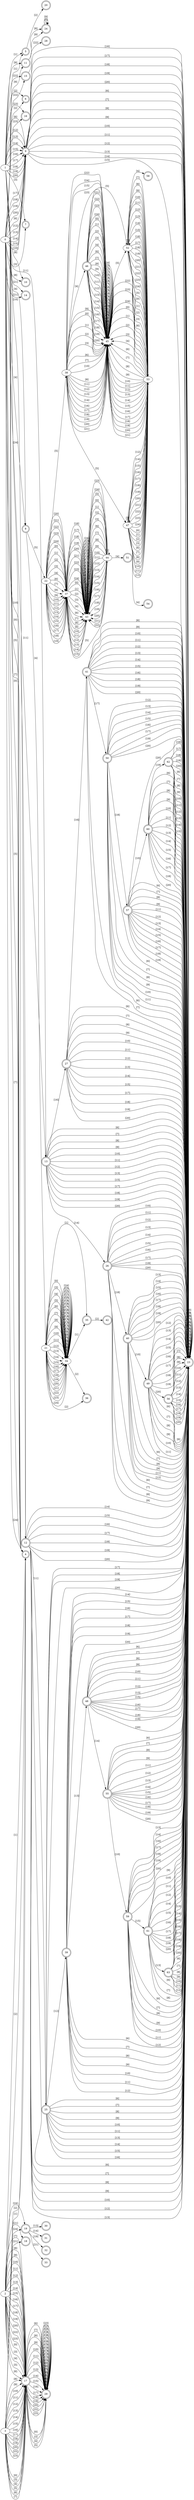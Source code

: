digraph DFA {
rankdir = LR
4 [shape = doublecircle]
5 [shape = doublecircle]
6 [shape = doublecircle]
7 [shape = doublecircle]
8 [shape = doublecircle]
9 [shape = doublecircle]
10 [shape = doublecircle]
11 [shape = doublecircle]
12 [shape = doublecircle]
13 [shape = doublecircle]
14 [shape = doublecircle]
15 [shape = doublecircle]
16 [shape = doublecircle]
17 [shape = doublecircle]
18 [shape = doublecircle]
19 [shape = doublecircle]
20 [shape = doublecircle]
23 [shape = doublecircle]
24 [shape = doublecircle]
25 [shape = doublecircle]
26 [shape = doublecircle]
27 [shape = doublecircle]
28 [shape = doublecircle]
29 [shape = doublecircle]
30 [shape = doublecircle]
31 [shape = doublecircle]
32 [shape = doublecircle]
33 [shape = doublecircle]
35 [shape = doublecircle]
36 [shape = doublecircle]
39 [shape = doublecircle]
40 [shape = doublecircle]
41 [shape = doublecircle]
42 [shape = doublecircle]
46 [shape = doublecircle]
48 [shape = doublecircle]
49 [shape = doublecircle]
50 [shape = doublecircle]
51 [shape = doublecircle]
54 [shape = doublecircle]
55 [shape = doublecircle]
56 [shape = doublecircle]
57 [shape = doublecircle]
58 [shape = doublecircle]
59 [shape = doublecircle]
60 [shape = doublecircle]
61 [shape = doublecircle]
62 [shape = doublecircle]
63 [shape = doublecircle]
0 -> 4 [label="[0]"]
0 -> 5 [label="[1]"]
0 -> 6 [label="[2]"]
0 -> 7 [label="[3]"]
0 -> 8 [label="[4]"]
0 -> 4 [label="[5]"]
0 -> 9 [label="[6]"]
0 -> 4 [label="[7]"]
0 -> 10 [label="[8]"]
0 -> 11 [label="[9]"]
0 -> 12 [label="[10]"]
0 -> 13 [label="[11]"]
0 -> 9 [label="[12]"]
0 -> 9 [label="[13]"]
0 -> 9 [label="[14]"]
0 -> 9 [label="[15]"]
0 -> 9 [label="[16]"]
0 -> 9 [label="[17]"]
0 -> 9 [label="[18]"]
0 -> 9 [label="[19]"]
0 -> 9 [label="[20]"]
0 -> 14 [label="[21]"]
0 -> 15 [label="[22]"]
0 -> 16 [label="[23]"]
0 -> 4 [label="[24]"]
1 -> 4 [label="[0]"]
1 -> 5 [label="[1]"]
1 -> 6 [label="[2]"]
1 -> 7 [label="[3]"]
1 -> 8 [label="[4]"]
1 -> 4 [label="[5]"]
1 -> 9 [label="[6]"]
1 -> 4 [label="[7]"]
1 -> 10 [label="[8]"]
1 -> 11 [label="[9]"]
1 -> 12 [label="[10]"]
1 -> 13 [label="[11]"]
1 -> 9 [label="[12]"]
1 -> 9 [label="[13]"]
1 -> 9 [label="[14]"]
1 -> 9 [label="[15]"]
1 -> 9 [label="[16]"]
1 -> 9 [label="[17]"]
1 -> 9 [label="[18]"]
1 -> 9 [label="[19]"]
1 -> 9 [label="[20]"]
1 -> 14 [label="[21]"]
1 -> 15 [label="[22]"]
1 -> 16 [label="[23]"]
1 -> 4 [label="[24]"]
2 -> 17 [label="[0]"]
2 -> 4 [label="[1]"]
2 -> 4 [label="[2]"]
2 -> 17 [label="[3]"]
2 -> 17 [label="[4]"]
2 -> 17 [label="[5]"]
2 -> 17 [label="[6]"]
2 -> 17 [label="[7]"]
2 -> 17 [label="[8]"]
2 -> 17 [label="[9]"]
2 -> 17 [label="[10]"]
2 -> 17 [label="[11]"]
2 -> 17 [label="[12]"]
2 -> 17 [label="[13]"]
2 -> 17 [label="[14]"]
2 -> 17 [label="[15]"]
2 -> 17 [label="[16]"]
2 -> 17 [label="[17]"]
2 -> 17 [label="[18]"]
2 -> 17 [label="[19]"]
2 -> 17 [label="[20]"]
2 -> 18 [label="[21]"]
2 -> 17 [label="[22]"]
2 -> 17 [label="[23]"]
2 -> 19 [label="[24]"]
3 -> 17 [label="[0]"]
3 -> 4 [label="[1]"]
3 -> 4 [label="[2]"]
3 -> 17 [label="[3]"]
3 -> 17 [label="[4]"]
3 -> 17 [label="[5]"]
3 -> 17 [label="[6]"]
3 -> 17 [label="[7]"]
3 -> 17 [label="[8]"]
3 -> 17 [label="[9]"]
3 -> 17 [label="[10]"]
3 -> 17 [label="[11]"]
3 -> 17 [label="[12]"]
3 -> 17 [label="[13]"]
3 -> 17 [label="[14]"]
3 -> 17 [label="[15]"]
3 -> 17 [label="[16]"]
3 -> 17 [label="[17]"]
3 -> 17 [label="[18]"]
3 -> 17 [label="[19]"]
3 -> 17 [label="[20]"]
3 -> 18 [label="[21]"]
3 -> 17 [label="[22]"]
3 -> 17 [label="[23]"]
3 -> 19 [label="[24]"]
5 -> 20 [label="[2]"]
8 -> 21 [label="[4]"]
8 -> 22 [label="[5]"]
9 -> 23 [label="[6]"]
9 -> 23 [label="[7]"]
9 -> 23 [label="[8]"]
9 -> 23 [label="[9]"]
9 -> 23 [label="[10]"]
9 -> 23 [label="[11]"]
9 -> 23 [label="[12]"]
9 -> 23 [label="[13]"]
9 -> 23 [label="[14]"]
9 -> 23 [label="[15]"]
9 -> 23 [label="[16]"]
9 -> 23 [label="[17]"]
9 -> 23 [label="[18]"]
9 -> 23 [label="[19]"]
9 -> 23 [label="[20]"]
11 -> 24 [label="[8]"]
11 -> 24 [label="[9]"]
12 -> 23 [label="[6]"]
12 -> 23 [label="[7]"]
12 -> 23 [label="[8]"]
12 -> 23 [label="[9]"]
12 -> 23 [label="[10]"]
12 -> 25 [label="[11]"]
12 -> 23 [label="[12]"]
12 -> 23 [label="[13]"]
12 -> 23 [label="[14]"]
12 -> 23 [label="[15]"]
12 -> 23 [label="[16]"]
12 -> 23 [label="[17]"]
12 -> 23 [label="[18]"]
12 -> 23 [label="[19]"]
12 -> 23 [label="[20]"]
13 -> 23 [label="[6]"]
13 -> 23 [label="[7]"]
13 -> 23 [label="[8]"]
13 -> 23 [label="[9]"]
13 -> 23 [label="[10]"]
13 -> 23 [label="[11]"]
13 -> 23 [label="[12]"]
13 -> 23 [label="[13]"]
13 -> 26 [label="[14]"]
13 -> 23 [label="[15]"]
13 -> 27 [label="[16]"]
13 -> 23 [label="[17]"]
13 -> 23 [label="[18]"]
13 -> 23 [label="[19]"]
13 -> 23 [label="[20]"]
15 -> 28 [label="[22]"]
17 -> 29 [label="[0]"]
17 -> 29 [label="[3]"]
17 -> 29 [label="[4]"]
17 -> 29 [label="[5]"]
17 -> 29 [label="[6]"]
17 -> 29 [label="[7]"]
17 -> 29 [label="[8]"]
17 -> 29 [label="[9]"]
17 -> 29 [label="[10]"]
17 -> 29 [label="[11]"]
17 -> 29 [label="[12]"]
17 -> 29 [label="[13]"]
17 -> 29 [label="[14]"]
17 -> 29 [label="[15]"]
17 -> 29 [label="[16]"]
17 -> 29 [label="[17]"]
17 -> 29 [label="[18]"]
17 -> 29 [label="[19]"]
17 -> 29 [label="[20]"]
17 -> 29 [label="[22]"]
17 -> 29 [label="[23]"]
19 -> 30 [label="[13]"]
19 -> 31 [label="[14]"]
19 -> 32 [label="[19]"]
19 -> 33 [label="[21]"]
21 -> 34 [label="[0]"]
21 -> 35 [label="[1]"]
21 -> 36 [label="[2]"]
21 -> 34 [label="[3]"]
21 -> 34 [label="[4]"]
21 -> 34 [label="[5]"]
21 -> 34 [label="[6]"]
21 -> 34 [label="[7]"]
21 -> 34 [label="[8]"]
21 -> 34 [label="[9]"]
21 -> 34 [label="[10]"]
21 -> 34 [label="[11]"]
21 -> 34 [label="[12]"]
21 -> 34 [label="[13]"]
21 -> 34 [label="[14]"]
21 -> 34 [label="[15]"]
21 -> 34 [label="[16]"]
21 -> 34 [label="[17]"]
21 -> 34 [label="[18]"]
21 -> 34 [label="[19]"]
21 -> 34 [label="[20]"]
21 -> 34 [label="[21]"]
21 -> 34 [label="[22]"]
21 -> 34 [label="[23]"]
21 -> 34 [label="[24]"]
22 -> 37 [label="[0]"]
22 -> 37 [label="[1]"]
22 -> 37 [label="[2]"]
22 -> 37 [label="[3]"]
22 -> 37 [label="[4]"]
22 -> 38 [label="[5]"]
22 -> 37 [label="[6]"]
22 -> 37 [label="[7]"]
22 -> 37 [label="[8]"]
22 -> 37 [label="[9]"]
22 -> 37 [label="[10]"]
22 -> 37 [label="[11]"]
22 -> 37 [label="[12]"]
22 -> 37 [label="[13]"]
22 -> 37 [label="[14]"]
22 -> 37 [label="[15]"]
22 -> 37 [label="[16]"]
22 -> 37 [label="[17]"]
22 -> 37 [label="[18]"]
22 -> 37 [label="[19]"]
22 -> 37 [label="[20]"]
22 -> 37 [label="[21]"]
22 -> 37 [label="[22]"]
22 -> 37 [label="[23]"]
22 -> 37 [label="[24]"]
23 -> 23 [label="[6]"]
23 -> 23 [label="[7]"]
23 -> 23 [label="[8]"]
23 -> 23 [label="[9]"]
23 -> 23 [label="[10]"]
23 -> 23 [label="[11]"]
23 -> 23 [label="[12]"]
23 -> 23 [label="[13]"]
23 -> 23 [label="[14]"]
23 -> 23 [label="[15]"]
23 -> 23 [label="[16]"]
23 -> 23 [label="[17]"]
23 -> 23 [label="[18]"]
23 -> 23 [label="[19]"]
23 -> 23 [label="[20]"]
24 -> 24 [label="[8]"]
24 -> 24 [label="[9]"]
25 -> 23 [label="[6]"]
25 -> 23 [label="[7]"]
25 -> 23 [label="[8]"]
25 -> 23 [label="[9]"]
25 -> 23 [label="[10]"]
25 -> 23 [label="[11]"]
25 -> 39 [label="[12]"]
25 -> 23 [label="[13]"]
25 -> 23 [label="[14]"]
25 -> 23 [label="[15]"]
25 -> 23 [label="[16]"]
25 -> 23 [label="[17]"]
25 -> 23 [label="[18]"]
25 -> 23 [label="[19]"]
25 -> 23 [label="[20]"]
26 -> 23 [label="[6]"]
26 -> 23 [label="[7]"]
26 -> 23 [label="[8]"]
26 -> 23 [label="[9]"]
26 -> 23 [label="[10]"]
26 -> 23 [label="[11]"]
26 -> 23 [label="[12]"]
26 -> 23 [label="[13]"]
26 -> 23 [label="[14]"]
26 -> 23 [label="[15]"]
26 -> 23 [label="[16]"]
26 -> 23 [label="[17]"]
26 -> 40 [label="[18]"]
26 -> 23 [label="[19]"]
26 -> 23 [label="[20]"]
27 -> 23 [label="[6]"]
27 -> 23 [label="[7]"]
27 -> 23 [label="[8]"]
27 -> 23 [label="[9]"]
27 -> 23 [label="[10]"]
27 -> 23 [label="[11]"]
27 -> 23 [label="[12]"]
27 -> 23 [label="[13]"]
27 -> 23 [label="[14]"]
27 -> 23 [label="[15]"]
27 -> 41 [label="[16]"]
27 -> 23 [label="[17]"]
27 -> 23 [label="[18]"]
27 -> 23 [label="[19]"]
27 -> 23 [label="[20]"]
29 -> 29 [label="[0]"]
29 -> 29 [label="[3]"]
29 -> 29 [label="[4]"]
29 -> 29 [label="[5]"]
29 -> 29 [label="[6]"]
29 -> 29 [label="[7]"]
29 -> 29 [label="[8]"]
29 -> 29 [label="[9]"]
29 -> 29 [label="[10]"]
29 -> 29 [label="[11]"]
29 -> 29 [label="[12]"]
29 -> 29 [label="[13]"]
29 -> 29 [label="[14]"]
29 -> 29 [label="[15]"]
29 -> 29 [label="[16]"]
29 -> 29 [label="[17]"]
29 -> 29 [label="[18]"]
29 -> 29 [label="[19]"]
29 -> 29 [label="[20]"]
29 -> 29 [label="[22]"]
29 -> 29 [label="[23]"]
34 -> 34 [label="[0]"]
34 -> 35 [label="[1]"]
34 -> 36 [label="[2]"]
34 -> 34 [label="[3]"]
34 -> 34 [label="[4]"]
34 -> 34 [label="[5]"]
34 -> 34 [label="[6]"]
34 -> 34 [label="[7]"]
34 -> 34 [label="[8]"]
34 -> 34 [label="[9]"]
34 -> 34 [label="[10]"]
34 -> 34 [label="[11]"]
34 -> 34 [label="[12]"]
34 -> 34 [label="[13]"]
34 -> 34 [label="[14]"]
34 -> 34 [label="[15]"]
34 -> 34 [label="[16]"]
34 -> 34 [label="[17]"]
34 -> 34 [label="[18]"]
34 -> 34 [label="[19]"]
34 -> 34 [label="[20]"]
34 -> 34 [label="[21]"]
34 -> 34 [label="[22]"]
34 -> 34 [label="[23]"]
34 -> 34 [label="[24]"]
35 -> 42 [label="[2]"]
37 -> 43 [label="[0]"]
37 -> 43 [label="[1]"]
37 -> 43 [label="[2]"]
37 -> 43 [label="[3]"]
37 -> 43 [label="[4]"]
37 -> 44 [label="[5]"]
37 -> 43 [label="[6]"]
37 -> 43 [label="[7]"]
37 -> 43 [label="[8]"]
37 -> 43 [label="[9]"]
37 -> 43 [label="[10]"]
37 -> 43 [label="[11]"]
37 -> 43 [label="[12]"]
37 -> 43 [label="[13]"]
37 -> 43 [label="[14]"]
37 -> 43 [label="[15]"]
37 -> 43 [label="[16]"]
37 -> 43 [label="[17]"]
37 -> 43 [label="[18]"]
37 -> 43 [label="[19]"]
37 -> 43 [label="[20]"]
37 -> 43 [label="[21]"]
37 -> 43 [label="[22]"]
37 -> 43 [label="[23]"]
37 -> 43 [label="[24]"]
38 -> 45 [label="[0]"]
38 -> 45 [label="[1]"]
38 -> 45 [label="[2]"]
38 -> 45 [label="[3]"]
38 -> 46 [label="[4]"]
38 -> 47 [label="[5]"]
38 -> 45 [label="[6]"]
38 -> 45 [label="[7]"]
38 -> 45 [label="[8]"]
38 -> 45 [label="[9]"]
38 -> 45 [label="[10]"]
38 -> 45 [label="[11]"]
38 -> 45 [label="[12]"]
38 -> 45 [label="[13]"]
38 -> 45 [label="[14]"]
38 -> 45 [label="[15]"]
38 -> 45 [label="[16]"]
38 -> 45 [label="[17]"]
38 -> 45 [label="[18]"]
38 -> 45 [label="[19]"]
38 -> 45 [label="[20]"]
38 -> 45 [label="[21]"]
38 -> 45 [label="[22]"]
38 -> 45 [label="[23]"]
38 -> 45 [label="[24]"]
39 -> 23 [label="[6]"]
39 -> 23 [label="[7]"]
39 -> 23 [label="[8]"]
39 -> 23 [label="[9]"]
39 -> 23 [label="[10]"]
39 -> 23 [label="[11]"]
39 -> 23 [label="[12]"]
39 -> 48 [label="[13]"]
39 -> 23 [label="[14]"]
39 -> 23 [label="[15]"]
39 -> 23 [label="[16]"]
39 -> 23 [label="[17]"]
39 -> 23 [label="[18]"]
39 -> 23 [label="[19]"]
39 -> 23 [label="[20]"]
40 -> 23 [label="[6]"]
40 -> 23 [label="[7]"]
40 -> 23 [label="[8]"]
40 -> 23 [label="[9]"]
40 -> 49 [label="[10]"]
40 -> 23 [label="[11]"]
40 -> 23 [label="[12]"]
40 -> 23 [label="[13]"]
40 -> 23 [label="[14]"]
40 -> 23 [label="[15]"]
40 -> 23 [label="[16]"]
40 -> 23 [label="[17]"]
40 -> 23 [label="[18]"]
40 -> 23 [label="[19]"]
40 -> 23 [label="[20]"]
41 -> 23 [label="[6]"]
41 -> 23 [label="[7]"]
41 -> 23 [label="[8]"]
41 -> 23 [label="[9]"]
41 -> 23 [label="[10]"]
41 -> 23 [label="[11]"]
41 -> 23 [label="[12]"]
41 -> 23 [label="[13]"]
41 -> 23 [label="[14]"]
41 -> 23 [label="[15]"]
41 -> 23 [label="[16]"]
41 -> 50 [label="[17]"]
41 -> 23 [label="[18]"]
41 -> 23 [label="[19]"]
41 -> 23 [label="[20]"]
43 -> 43 [label="[0]"]
43 -> 43 [label="[1]"]
43 -> 43 [label="[2]"]
43 -> 43 [label="[3]"]
43 -> 43 [label="[4]"]
43 -> 44 [label="[5]"]
43 -> 43 [label="[6]"]
43 -> 43 [label="[7]"]
43 -> 43 [label="[8]"]
43 -> 43 [label="[9]"]
43 -> 43 [label="[10]"]
43 -> 43 [label="[11]"]
43 -> 43 [label="[12]"]
43 -> 43 [label="[13]"]
43 -> 43 [label="[14]"]
43 -> 43 [label="[15]"]
43 -> 43 [label="[16]"]
43 -> 43 [label="[17]"]
43 -> 43 [label="[18]"]
43 -> 43 [label="[19]"]
43 -> 43 [label="[20]"]
43 -> 43 [label="[21]"]
43 -> 43 [label="[22]"]
43 -> 43 [label="[23]"]
43 -> 43 [label="[24]"]
44 -> 43 [label="[0]"]
44 -> 43 [label="[1]"]
44 -> 43 [label="[2]"]
44 -> 43 [label="[3]"]
44 -> 51 [label="[4]"]
44 -> 44 [label="[5]"]
44 -> 43 [label="[6]"]
44 -> 43 [label="[7]"]
44 -> 43 [label="[8]"]
44 -> 43 [label="[9]"]
44 -> 43 [label="[10]"]
44 -> 43 [label="[11]"]
44 -> 43 [label="[12]"]
44 -> 43 [label="[13]"]
44 -> 43 [label="[14]"]
44 -> 43 [label="[15]"]
44 -> 43 [label="[16]"]
44 -> 43 [label="[17]"]
44 -> 43 [label="[18]"]
44 -> 43 [label="[19]"]
44 -> 43 [label="[20]"]
44 -> 43 [label="[21]"]
44 -> 43 [label="[22]"]
44 -> 43 [label="[23]"]
44 -> 43 [label="[24]"]
45 -> 45 [label="[0]"]
45 -> 45 [label="[1]"]
45 -> 45 [label="[2]"]
45 -> 45 [label="[3]"]
45 -> 45 [label="[4]"]
45 -> 52 [label="[5]"]
45 -> 45 [label="[6]"]
45 -> 45 [label="[7]"]
45 -> 45 [label="[8]"]
45 -> 45 [label="[9]"]
45 -> 45 [label="[10]"]
45 -> 45 [label="[11]"]
45 -> 45 [label="[12]"]
45 -> 45 [label="[13]"]
45 -> 45 [label="[14]"]
45 -> 45 [label="[15]"]
45 -> 45 [label="[16]"]
45 -> 45 [label="[17]"]
45 -> 45 [label="[18]"]
45 -> 45 [label="[19]"]
45 -> 45 [label="[20]"]
45 -> 45 [label="[21]"]
45 -> 45 [label="[22]"]
45 -> 45 [label="[23]"]
45 -> 45 [label="[24]"]
46 -> 45 [label="[0]"]
46 -> 45 [label="[1]"]
46 -> 45 [label="[2]"]
46 -> 45 [label="[3]"]
46 -> 45 [label="[4]"]
46 -> 52 [label="[5]"]
46 -> 45 [label="[6]"]
46 -> 45 [label="[7]"]
46 -> 45 [label="[8]"]
46 -> 45 [label="[9]"]
46 -> 45 [label="[10]"]
46 -> 45 [label="[11]"]
46 -> 45 [label="[12]"]
46 -> 45 [label="[13]"]
46 -> 45 [label="[14]"]
46 -> 45 [label="[15]"]
46 -> 45 [label="[16]"]
46 -> 45 [label="[17]"]
46 -> 45 [label="[18]"]
46 -> 45 [label="[19]"]
46 -> 45 [label="[20]"]
46 -> 45 [label="[21]"]
46 -> 45 [label="[22]"]
46 -> 45 [label="[23]"]
46 -> 45 [label="[24]"]
47 -> 53 [label="[0]"]
47 -> 53 [label="[1]"]
47 -> 53 [label="[2]"]
47 -> 53 [label="[3]"]
47 -> 54 [label="[4]"]
47 -> 47 [label="[5]"]
47 -> 53 [label="[6]"]
47 -> 53 [label="[7]"]
47 -> 53 [label="[8]"]
47 -> 53 [label="[9]"]
47 -> 53 [label="[10]"]
47 -> 53 [label="[11]"]
47 -> 53 [label="[12]"]
47 -> 53 [label="[13]"]
47 -> 53 [label="[14]"]
47 -> 53 [label="[15]"]
47 -> 53 [label="[16]"]
47 -> 53 [label="[17]"]
47 -> 53 [label="[18]"]
47 -> 53 [label="[19]"]
47 -> 53 [label="[20]"]
47 -> 53 [label="[21]"]
47 -> 53 [label="[22]"]
47 -> 53 [label="[23]"]
47 -> 53 [label="[24]"]
48 -> 23 [label="[6]"]
48 -> 23 [label="[7]"]
48 -> 23 [label="[8]"]
48 -> 23 [label="[9]"]
48 -> 23 [label="[10]"]
48 -> 23 [label="[11]"]
48 -> 23 [label="[12]"]
48 -> 23 [label="[13]"]
48 -> 55 [label="[14]"]
48 -> 23 [label="[15]"]
48 -> 23 [label="[16]"]
48 -> 23 [label="[17]"]
48 -> 23 [label="[18]"]
48 -> 23 [label="[19]"]
48 -> 23 [label="[20]"]
49 -> 23 [label="[6]"]
49 -> 23 [label="[7]"]
49 -> 23 [label="[8]"]
49 -> 23 [label="[9]"]
49 -> 23 [label="[10]"]
49 -> 23 [label="[11]"]
49 -> 23 [label="[12]"]
49 -> 23 [label="[13]"]
49 -> 23 [label="[14]"]
49 -> 23 [label="[15]"]
49 -> 23 [label="[16]"]
49 -> 23 [label="[17]"]
49 -> 23 [label="[18]"]
49 -> 23 [label="[19]"]
49 -> 56 [label="[20]"]
50 -> 23 [label="[6]"]
50 -> 23 [label="[7]"]
50 -> 23 [label="[8]"]
50 -> 23 [label="[9]"]
50 -> 23 [label="[10]"]
50 -> 23 [label="[11]"]
50 -> 23 [label="[12]"]
50 -> 23 [label="[13]"]
50 -> 23 [label="[14]"]
50 -> 23 [label="[15]"]
50 -> 23 [label="[16]"]
50 -> 23 [label="[17]"]
50 -> 57 [label="[18]"]
50 -> 23 [label="[19]"]
50 -> 23 [label="[20]"]
52 -> 53 [label="[0]"]
52 -> 53 [label="[1]"]
52 -> 53 [label="[2]"]
52 -> 53 [label="[3]"]
52 -> 58 [label="[4]"]
52 -> 52 [label="[5]"]
52 -> 53 [label="[6]"]
52 -> 53 [label="[7]"]
52 -> 53 [label="[8]"]
52 -> 53 [label="[9]"]
52 -> 53 [label="[10]"]
52 -> 53 [label="[11]"]
52 -> 53 [label="[12]"]
52 -> 53 [label="[13]"]
52 -> 53 [label="[14]"]
52 -> 53 [label="[15]"]
52 -> 53 [label="[16]"]
52 -> 53 [label="[17]"]
52 -> 53 [label="[18]"]
52 -> 53 [label="[19]"]
52 -> 53 [label="[20]"]
52 -> 53 [label="[21]"]
52 -> 53 [label="[22]"]
52 -> 53 [label="[23]"]
52 -> 53 [label="[24]"]
53 -> 45 [label="[0]"]
53 -> 45 [label="[1]"]
53 -> 45 [label="[2]"]
53 -> 45 [label="[3]"]
53 -> 45 [label="[4]"]
53 -> 52 [label="[5]"]
53 -> 45 [label="[6]"]
53 -> 45 [label="[7]"]
53 -> 45 [label="[8]"]
53 -> 45 [label="[9]"]
53 -> 45 [label="[10]"]
53 -> 45 [label="[11]"]
53 -> 45 [label="[12]"]
53 -> 45 [label="[13]"]
53 -> 45 [label="[14]"]
53 -> 45 [label="[15]"]
53 -> 45 [label="[16]"]
53 -> 45 [label="[17]"]
53 -> 45 [label="[18]"]
53 -> 45 [label="[19]"]
53 -> 45 [label="[20]"]
53 -> 45 [label="[21]"]
53 -> 45 [label="[22]"]
53 -> 45 [label="[23]"]
53 -> 45 [label="[24]"]
55 -> 23 [label="[6]"]
55 -> 23 [label="[7]"]
55 -> 23 [label="[8]"]
55 -> 23 [label="[9]"]
55 -> 59 [label="[10]"]
55 -> 23 [label="[11]"]
55 -> 23 [label="[12]"]
55 -> 23 [label="[13]"]
55 -> 23 [label="[14]"]
55 -> 23 [label="[15]"]
55 -> 23 [label="[16]"]
55 -> 23 [label="[17]"]
55 -> 23 [label="[18]"]
55 -> 23 [label="[19]"]
55 -> 23 [label="[20]"]
56 -> 23 [label="[6]"]
56 -> 23 [label="[7]"]
56 -> 23 [label="[8]"]
56 -> 23 [label="[9]"]
56 -> 23 [label="[10]"]
56 -> 23 [label="[11]"]
56 -> 23 [label="[12]"]
56 -> 23 [label="[13]"]
56 -> 23 [label="[14]"]
56 -> 23 [label="[15]"]
56 -> 23 [label="[16]"]
56 -> 23 [label="[17]"]
56 -> 23 [label="[18]"]
56 -> 23 [label="[19]"]
56 -> 23 [label="[20]"]
57 -> 23 [label="[6]"]
57 -> 23 [label="[7]"]
57 -> 23 [label="[8]"]
57 -> 23 [label="[9]"]
57 -> 60 [label="[10]"]
57 -> 23 [label="[11]"]
57 -> 23 [label="[12]"]
57 -> 23 [label="[13]"]
57 -> 23 [label="[14]"]
57 -> 23 [label="[15]"]
57 -> 23 [label="[16]"]
57 -> 23 [label="[17]"]
57 -> 23 [label="[18]"]
57 -> 23 [label="[19]"]
57 -> 23 [label="[20]"]
59 -> 23 [label="[6]"]
59 -> 23 [label="[7]"]
59 -> 23 [label="[8]"]
59 -> 23 [label="[9]"]
59 -> 23 [label="[10]"]
59 -> 23 [label="[11]"]
59 -> 23 [label="[12]"]
59 -> 23 [label="[13]"]
59 -> 23 [label="[14]"]
59 -> 61 [label="[15]"]
59 -> 23 [label="[16]"]
59 -> 23 [label="[17]"]
59 -> 23 [label="[18]"]
59 -> 23 [label="[19]"]
59 -> 23 [label="[20]"]
60 -> 23 [label="[6]"]
60 -> 23 [label="[7]"]
60 -> 23 [label="[8]"]
60 -> 23 [label="[9]"]
60 -> 23 [label="[10]"]
60 -> 23 [label="[11]"]
60 -> 23 [label="[12]"]
60 -> 23 [label="[13]"]
60 -> 23 [label="[14]"]
60 -> 23 [label="[15]"]
60 -> 23 [label="[16]"]
60 -> 23 [label="[17]"]
60 -> 23 [label="[18]"]
60 -> 62 [label="[19]"]
60 -> 23 [label="[20]"]
61 -> 23 [label="[6]"]
61 -> 23 [label="[7]"]
61 -> 23 [label="[8]"]
61 -> 23 [label="[9]"]
61 -> 23 [label="[10]"]
61 -> 23 [label="[11]"]
61 -> 23 [label="[12]"]
61 -> 63 [label="[13]"]
61 -> 23 [label="[14]"]
61 -> 23 [label="[15]"]
61 -> 23 [label="[16]"]
61 -> 23 [label="[17]"]
61 -> 23 [label="[18]"]
61 -> 23 [label="[19]"]
61 -> 23 [label="[20]"]
62 -> 23 [label="[6]"]
62 -> 23 [label="[7]"]
62 -> 23 [label="[8]"]
62 -> 23 [label="[9]"]
62 -> 23 [label="[10]"]
62 -> 23 [label="[11]"]
62 -> 23 [label="[12]"]
62 -> 23 [label="[13]"]
62 -> 23 [label="[14]"]
62 -> 23 [label="[15]"]
62 -> 23 [label="[16]"]
62 -> 23 [label="[17]"]
62 -> 23 [label="[18]"]
62 -> 23 [label="[19]"]
62 -> 23 [label="[20]"]
63 -> 23 [label="[6]"]
63 -> 23 [label="[7]"]
63 -> 23 [label="[8]"]
63 -> 23 [label="[9]"]
63 -> 23 [label="[10]"]
63 -> 23 [label="[11]"]
63 -> 23 [label="[12]"]
63 -> 23 [label="[13]"]
63 -> 23 [label="[14]"]
63 -> 23 [label="[15]"]
63 -> 23 [label="[16]"]
63 -> 23 [label="[17]"]
63 -> 23 [label="[18]"]
63 -> 23 [label="[19]"]
63 -> 23 [label="[20]"]
}


